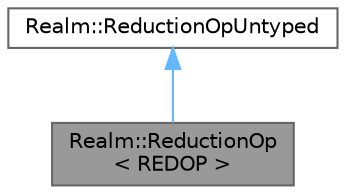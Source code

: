 digraph "Realm::ReductionOp&lt; REDOP &gt;"
{
 // LATEX_PDF_SIZE
  bgcolor="transparent";
  edge [fontname=Helvetica,fontsize=10,labelfontname=Helvetica,labelfontsize=10];
  node [fontname=Helvetica,fontsize=10,shape=box,height=0.2,width=0.4];
  Node1 [id="Node000001",label="Realm::ReductionOp\l\< REDOP \>",height=0.2,width=0.4,color="gray40", fillcolor="grey60", style="filled", fontcolor="black",tooltip=" "];
  Node2 -> Node1 [id="edge1_Node000001_Node000002",dir="back",color="steelblue1",style="solid",tooltip=" "];
  Node2 [id="Node000002",label="Realm::ReductionOpUntyped",height=0.2,width=0.4,color="gray40", fillcolor="white", style="filled",URL="$structRealm_1_1ReductionOpUntyped.html",tooltip=" "];
}
